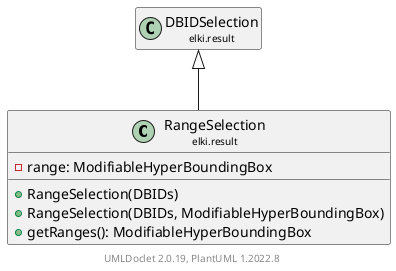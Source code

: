 @startuml
    remove .*\.(Instance|Par|Parameterizer|Factory)$
    set namespaceSeparator none
    hide empty fields
    hide empty methods

    class "<size:14>RangeSelection\n<size:10>elki.result" as elki.result.RangeSelection [[RangeSelection.html]] {
        -range: ModifiableHyperBoundingBox
        +RangeSelection(DBIDs)
        +RangeSelection(DBIDs, ModifiableHyperBoundingBox)
        +getRanges(): ModifiableHyperBoundingBox
    }

    class "<size:14>DBIDSelection\n<size:10>elki.result" as elki.result.DBIDSelection [[DBIDSelection.html]]

    elki.result.DBIDSelection <|-- elki.result.RangeSelection

    center footer UMLDoclet 2.0.19, PlantUML 1.2022.8
@enduml
